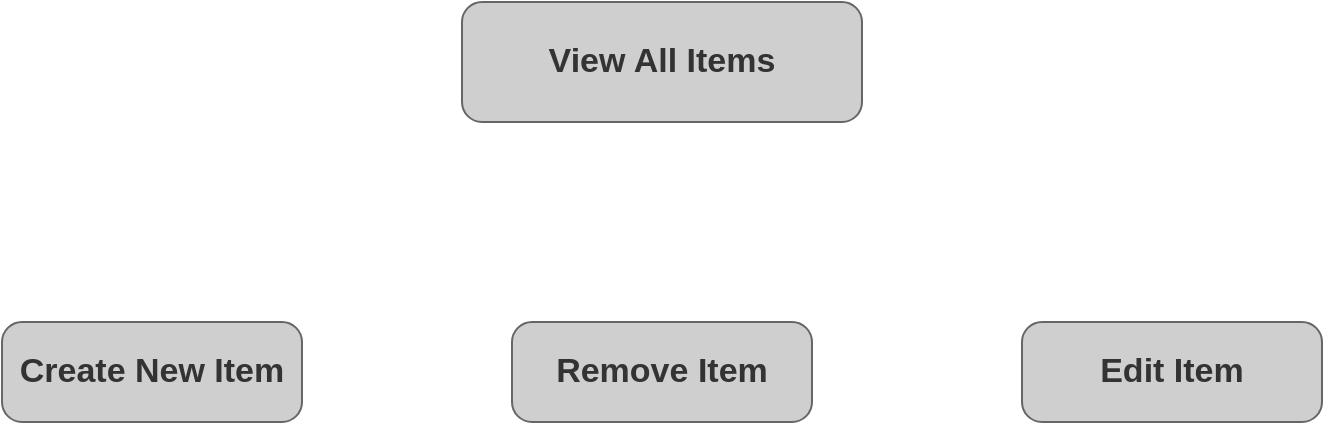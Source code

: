 <mxfile version="23.1.7" type="github">
  <diagram name="Page-1" id="cSXyqhI_4UPYeZUom4V2">
    <mxGraphModel dx="1434" dy="756" grid="1" gridSize="10" guides="1" tooltips="1" connect="1" arrows="1" fold="1" page="1" pageScale="1" pageWidth="850" pageHeight="1100" math="0" shadow="0">
      <root>
        <mxCell id="0" />
        <mxCell id="1" parent="0" />
        <mxCell id="cxhTVrFrLGMJV0syOJE--8" value="View All Items" style="strokeWidth=1;shadow=0;dashed=0;align=center;html=1;shape=mxgraph.mockup.buttons.button;strokeColor=#666666;fontColor=#333333;mainText=;buttonStyle=round;fontSize=17;fontStyle=1;fillColor=#CFCFCF;whiteSpace=wrap;" parent="1" vertex="1">
          <mxGeometry x="320" y="80" width="200" height="60" as="geometry" />
        </mxCell>
        <mxCell id="cxhTVrFrLGMJV0syOJE--9" value="Create New Item" style="strokeWidth=1;shadow=0;dashed=0;align=center;html=1;shape=mxgraph.mockup.buttons.button;strokeColor=#666666;fontColor=#333333;mainText=;buttonStyle=round;fontSize=17;fontStyle=1;fillColor=#CFCFCF;whiteSpace=wrap;" parent="1" vertex="1">
          <mxGeometry x="90" y="240" width="150" height="50" as="geometry" />
        </mxCell>
        <mxCell id="cxhTVrFrLGMJV0syOJE--10" value="Remove Item" style="strokeWidth=1;shadow=0;dashed=0;align=center;html=1;shape=mxgraph.mockup.buttons.button;strokeColor=#666666;fontColor=#333333;mainText=;buttonStyle=round;fontSize=17;fontStyle=1;fillColor=#CFCFCF;whiteSpace=wrap;" parent="1" vertex="1">
          <mxGeometry x="345" y="240" width="150" height="50" as="geometry" />
        </mxCell>
        <mxCell id="cxhTVrFrLGMJV0syOJE--11" value="Edit Item" style="strokeWidth=1;shadow=0;dashed=0;align=center;html=1;shape=mxgraph.mockup.buttons.button;strokeColor=#666666;fontColor=#333333;mainText=;buttonStyle=round;fontSize=17;fontStyle=1;fillColor=#CFCFCF;whiteSpace=wrap;" parent="1" vertex="1">
          <mxGeometry x="600" y="240" width="150" height="50" as="geometry" />
        </mxCell>
      </root>
    </mxGraphModel>
  </diagram>
</mxfile>
